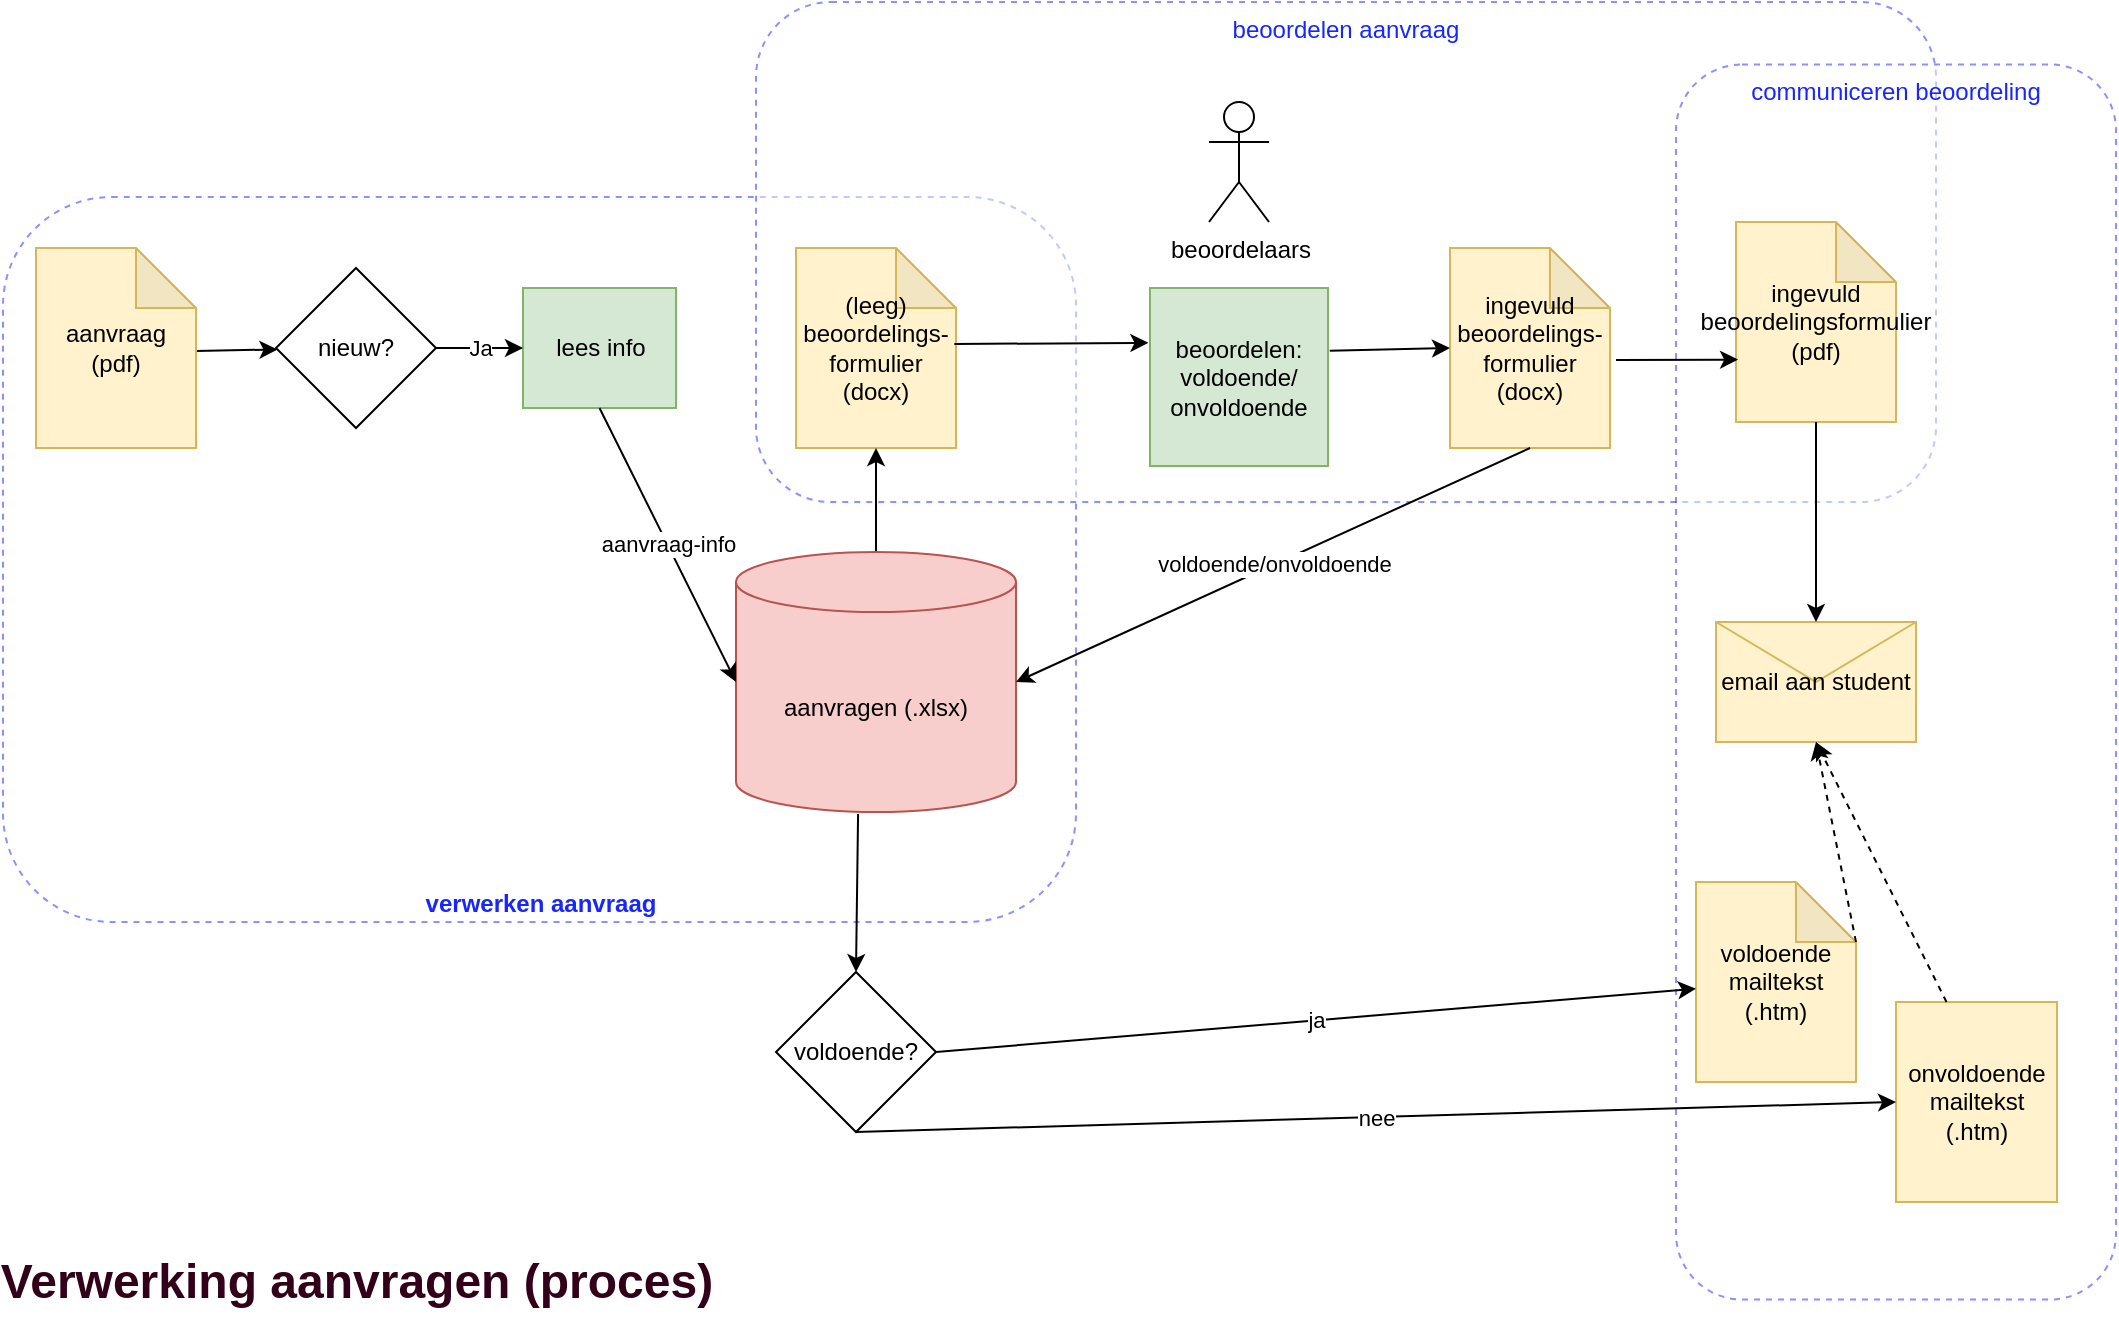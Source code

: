 <mxfile version="20.6.0" type="device"><diagram id="OUTxi8qpyZFzkUfuP6nd" name="Pagina-1"><mxGraphModel dx="1635" dy="803" grid="1" gridSize="10" guides="1" tooltips="1" connect="1" arrows="1" fold="1" page="1" pageScale="1" pageWidth="1169" pageHeight="827" math="0" shadow="0"><root><mxCell id="0"/><mxCell id="1" parent="0"/><mxCell id="C7LVtvewtKXA5ujoe2Sd-25" value="&lt;b&gt;&lt;font&gt;verwerken aanvraag&lt;/font&gt;&lt;/b&gt;" style="rounded=1;whiteSpace=wrap;html=1;dashed=1;align=center;verticalAlign=bottom;strokeColor=#1726FF;fontColor=#1726FF;opacity=50;imageHeight=24;" parent="1" vertex="1"><mxGeometry x="33.5" y="157.5" width="536.5" height="362.5" as="geometry"/></mxCell><mxCell id="C7LVtvewtKXA5ujoe2Sd-27" value="beoordelen aanvraag" style="rounded=1;whiteSpace=wrap;html=1;dashed=1;strokeColor=#1726FF;fontColor=#1726FF;verticalAlign=top;opacity=50;imageHeight=24;" parent="1" vertex="1"><mxGeometry x="410" y="60" width="590" height="250" as="geometry"/></mxCell><mxCell id="C7LVtvewtKXA5ujoe2Sd-29" value="communiceren beoordeling" style="rounded=1;whiteSpace=wrap;html=1;dashed=1;strokeColor=#1726FF;fontColor=#1726FF;verticalAlign=top;opacity=50;imageHeight=24;" parent="1" vertex="1"><mxGeometry x="870" y="91.25" width="220" height="617.5" as="geometry"/></mxCell><mxCell id="_Nc_ESVDjeGTKtajKFJF-2" value="lees info" style="rounded=0;whiteSpace=wrap;html=1;fillColor=#d5e8d4;strokeColor=#82b366;" parent="1" vertex="1"><mxGeometry x="293.5" y="203" width="76.5" height="60" as="geometry"/></mxCell><mxCell id="_Nc_ESVDjeGTKtajKFJF-6" value="nieuw?" style="rhombus;whiteSpace=wrap;html=1;" parent="1" vertex="1"><mxGeometry x="170" y="193" width="80" height="80" as="geometry"/></mxCell><mxCell id="_Nc_ESVDjeGTKtajKFJF-7" value="" style="endArrow=classic;html=1;rounded=0;exitX=0;exitY=0;exitDx=100;exitDy=22.5;exitPerimeter=0;" parent="1" target="_Nc_ESVDjeGTKtajKFJF-6" edge="1"><mxGeometry width="50" height="50" relative="1" as="geometry"><mxPoint x="130" y="234.5" as="sourcePoint"/><mxPoint x="440" y="542" as="targetPoint"/></mxGeometry></mxCell><mxCell id="_Nc_ESVDjeGTKtajKFJF-8" value="Ja" style="endArrow=classic;html=1;rounded=0;exitX=1;exitY=0.5;exitDx=0;exitDy=0;entryX=0;entryY=0.5;entryDx=0;entryDy=0;" parent="1" source="_Nc_ESVDjeGTKtajKFJF-6" target="_Nc_ESVDjeGTKtajKFJF-2" edge="1"><mxGeometry width="50" height="50" relative="1" as="geometry"><mxPoint x="390" y="592" as="sourcePoint"/><mxPoint x="440" y="542" as="targetPoint"/></mxGeometry></mxCell><mxCell id="_Nc_ESVDjeGTKtajKFJF-9" value="aanvraag (pdf)" style="shape=note;whiteSpace=wrap;html=1;backgroundOutline=1;darkOpacity=0.05;fillColor=#fff2cc;strokeColor=#d6b656;" parent="1" vertex="1"><mxGeometry x="50" y="183" width="80" height="100" as="geometry"/></mxCell><mxCell id="_Nc_ESVDjeGTKtajKFJF-11" value="(leeg) beoordelings-formulier (docx)" style="shape=note;whiteSpace=wrap;html=1;backgroundOutline=1;darkOpacity=0.05;fillColor=#fff2cc;strokeColor=#d6b656;" parent="1" vertex="1"><mxGeometry x="430" y="183" width="80" height="100" as="geometry"/></mxCell><mxCell id="_Nc_ESVDjeGTKtajKFJF-12" value="" style="endArrow=classic;html=1;rounded=0;exitX=0.5;exitY=0;exitDx=0;exitDy=0;exitPerimeter=0;" parent="1" source="C7LVtvewtKXA5ujoe2Sd-3" target="_Nc_ESVDjeGTKtajKFJF-11" edge="1"><mxGeometry width="50" height="50" relative="1" as="geometry"><mxPoint x="370" y="232" as="sourcePoint"/><mxPoint x="410" y="232" as="targetPoint"/></mxGeometry></mxCell><mxCell id="_Nc_ESVDjeGTKtajKFJF-13" value="beoordelaars" style="shape=umlActor;verticalLabelPosition=bottom;verticalAlign=top;html=1;outlineConnect=0;" parent="1" vertex="1"><mxGeometry x="636.5" y="110" width="30" height="60" as="geometry"/></mxCell><mxCell id="_Nc_ESVDjeGTKtajKFJF-14" value="" style="endArrow=classic;html=1;rounded=0;exitX=0.99;exitY=0.48;exitDx=0;exitDy=0;exitPerimeter=0;entryX=-0.009;entryY=0.308;entryDx=0;entryDy=0;entryPerimeter=0;" parent="1" source="_Nc_ESVDjeGTKtajKFJF-11" target="_Nc_ESVDjeGTKtajKFJF-15" edge="1"><mxGeometry width="50" height="50" relative="1" as="geometry"><mxPoint x="490" y="450" as="sourcePoint"/><mxPoint x="540" y="230" as="targetPoint"/></mxGeometry></mxCell><mxCell id="_Nc_ESVDjeGTKtajKFJF-15" value="beoordelen: voldoende/ onvoldoende" style="whiteSpace=wrap;html=1;aspect=fixed;fillColor=#d5e8d4;strokeColor=#82b366;" parent="1" vertex="1"><mxGeometry x="607" y="203" width="89" height="89" as="geometry"/></mxCell><mxCell id="C7LVtvewtKXA5ujoe2Sd-1" value="ingevuld beoordelings-formulier (docx)" style="shape=note;whiteSpace=wrap;html=1;backgroundOutline=1;darkOpacity=0.05;fillColor=#fff2cc;strokeColor=#d6b656;" parent="1" vertex="1"><mxGeometry x="757" y="183" width="80" height="100" as="geometry"/></mxCell><mxCell id="C7LVtvewtKXA5ujoe2Sd-2" value="" style="endArrow=classic;html=1;rounded=0;entryX=0;entryY=0.5;entryDx=0;entryDy=0;entryPerimeter=0;exitX=1.01;exitY=0.352;exitDx=0;exitDy=0;exitPerimeter=0;" parent="1" source="_Nc_ESVDjeGTKtajKFJF-15" target="C7LVtvewtKXA5ujoe2Sd-1" edge="1"><mxGeometry width="50" height="50" relative="1" as="geometry"><mxPoint x="640" y="260" as="sourcePoint"/><mxPoint x="690" y="210" as="targetPoint"/></mxGeometry></mxCell><mxCell id="C7LVtvewtKXA5ujoe2Sd-3" value="aanvragen (.xlsx)" style="shape=cylinder3;whiteSpace=wrap;html=1;boundedLbl=1;backgroundOutline=1;size=15;fillColor=#f8cecc;strokeColor=#b85450;" parent="1" vertex="1"><mxGeometry x="400" y="335" width="140" height="130" as="geometry"/></mxCell><mxCell id="C7LVtvewtKXA5ujoe2Sd-4" value="aanvraag-info" style="endArrow=classic;html=1;rounded=0;exitX=0.5;exitY=1;exitDx=0;exitDy=0;entryX=0;entryY=0.5;entryDx=0;entryDy=0;entryPerimeter=0;labelPosition=center;verticalLabelPosition=middle;align=center;verticalAlign=middle;" parent="1" source="_Nc_ESVDjeGTKtajKFJF-2" target="C7LVtvewtKXA5ujoe2Sd-3" edge="1"><mxGeometry width="50" height="50" relative="1" as="geometry"><mxPoint x="390" y="460" as="sourcePoint"/><mxPoint x="440" y="410" as="targetPoint"/></mxGeometry></mxCell><mxCell id="C7LVtvewtKXA5ujoe2Sd-5" value="voldoende/onvoldoende" style="endArrow=classic;html=1;rounded=0;entryX=1;entryY=0.5;entryDx=0;entryDy=0;entryPerimeter=0;exitX=0.5;exitY=1;exitDx=0;exitDy=0;exitPerimeter=0;" parent="1" source="C7LVtvewtKXA5ujoe2Sd-1" target="C7LVtvewtKXA5ujoe2Sd-3" edge="1"><mxGeometry width="50" height="50" relative="1" as="geometry"><mxPoint x="540" y="380" as="sourcePoint"/><mxPoint x="440" y="410" as="targetPoint"/></mxGeometry></mxCell><mxCell id="C7LVtvewtKXA5ujoe2Sd-6" value="voldoende?" style="rhombus;whiteSpace=wrap;html=1;" parent="1" vertex="1"><mxGeometry x="420" y="545" width="80" height="80" as="geometry"/></mxCell><mxCell id="C7LVtvewtKXA5ujoe2Sd-7" value="" style="endArrow=classic;html=1;rounded=0;exitX=0.436;exitY=1.008;exitDx=0;exitDy=0;exitPerimeter=0;entryX=0.5;entryY=0;entryDx=0;entryDy=0;" parent="1" source="C7LVtvewtKXA5ujoe2Sd-3" target="C7LVtvewtKXA5ujoe2Sd-6" edge="1"><mxGeometry width="50" height="50" relative="1" as="geometry"><mxPoint x="200" y="580" as="sourcePoint"/><mxPoint x="250" y="530" as="targetPoint"/></mxGeometry></mxCell><mxCell id="C7LVtvewtKXA5ujoe2Sd-8" value="voldoende mailtekst (.htm)" style="shape=note;whiteSpace=wrap;html=1;backgroundOutline=1;darkOpacity=0.05;fillColor=#fff2cc;strokeColor=#d6b656;" parent="1" vertex="1"><mxGeometry x="880" y="500" width="80" height="100" as="geometry"/></mxCell><mxCell id="C7LVtvewtKXA5ujoe2Sd-9" value="onvoldoende mailtekst (.htm)" style="shape=note;whiteSpace=wrap;html=1;backgroundOutline=1;darkOpacity=0.05;fillColor=#fff2cc;strokeColor=#d6b656;size=0;" parent="1" vertex="1"><mxGeometry x="980" y="560" width="80.5" height="100" as="geometry"/></mxCell><mxCell id="C7LVtvewtKXA5ujoe2Sd-10" value="ingevuld beoordelingsformulier (pdf)" style="shape=note;whiteSpace=wrap;html=1;backgroundOutline=1;darkOpacity=0.05;fillColor=#fff2cc;strokeColor=#d6b656;" parent="1" vertex="1"><mxGeometry x="900" y="170" width="80" height="100" as="geometry"/></mxCell><mxCell id="C7LVtvewtKXA5ujoe2Sd-11" value="" style="endArrow=classic;html=1;rounded=0;entryX=0.013;entryY=0.688;entryDx=0;entryDy=0;entryPerimeter=0;" parent="1" target="C7LVtvewtKXA5ujoe2Sd-10" edge="1"><mxGeometry width="50" height="50" relative="1" as="geometry"><mxPoint x="840" y="239" as="sourcePoint"/><mxPoint x="440" y="490" as="targetPoint"/></mxGeometry></mxCell><mxCell id="C7LVtvewtKXA5ujoe2Sd-12" value="ja" style="endArrow=classic;html=1;rounded=0;exitX=1;exitY=0.5;exitDx=0;exitDy=0;" parent="1" source="C7LVtvewtKXA5ujoe2Sd-6" target="C7LVtvewtKXA5ujoe2Sd-8" edge="1"><mxGeometry width="50" height="50" relative="1" as="geometry"><mxPoint x="390" y="540" as="sourcePoint"/><mxPoint x="530" y="585" as="targetPoint"/></mxGeometry></mxCell><mxCell id="C7LVtvewtKXA5ujoe2Sd-13" value="nee" style="endArrow=classic;html=1;rounded=0;exitX=0.5;exitY=1;exitDx=0;exitDy=0;entryX=0;entryY=0.5;entryDx=0;entryDy=0;entryPerimeter=0;" parent="1" source="C7LVtvewtKXA5ujoe2Sd-6" target="C7LVtvewtKXA5ujoe2Sd-9" edge="1"><mxGeometry width="50" height="50" relative="1" as="geometry"><mxPoint x="390" y="540" as="sourcePoint"/><mxPoint x="440" y="490" as="targetPoint"/></mxGeometry></mxCell><mxCell id="C7LVtvewtKXA5ujoe2Sd-15" value="email aan student" style="shape=message;html=1;whiteSpace=wrap;html=1;outlineConnect=0;fillColor=#fff2cc;strokeColor=#d6b656;" parent="1" vertex="1"><mxGeometry x="890" y="370" width="100" height="60" as="geometry"/></mxCell><mxCell id="C7LVtvewtKXA5ujoe2Sd-16" value="" style="endArrow=classic;html=1;rounded=0;exitX=0.5;exitY=1;exitDx=0;exitDy=0;exitPerimeter=0;" parent="1" source="C7LVtvewtKXA5ujoe2Sd-10" target="C7LVtvewtKXA5ujoe2Sd-15" edge="1"><mxGeometry width="50" height="50" relative="1" as="geometry"><mxPoint x="390" y="540" as="sourcePoint"/><mxPoint x="440" y="490" as="targetPoint"/></mxGeometry></mxCell><mxCell id="C7LVtvewtKXA5ujoe2Sd-19" value="" style="endArrow=classic;html=1;rounded=0;dashed=1;exitX=0;exitY=0;exitDx=25.25;exitDy=0;exitPerimeter=0;entryX=0.5;entryY=1;entryDx=0;entryDy=0;" parent="1" source="C7LVtvewtKXA5ujoe2Sd-9" target="C7LVtvewtKXA5ujoe2Sd-15" edge="1"><mxGeometry width="50" height="50" relative="1" as="geometry"><mxPoint x="690" y="830" as="sourcePoint"/><mxPoint x="740" y="780" as="targetPoint"/></mxGeometry></mxCell><mxCell id="C7LVtvewtKXA5ujoe2Sd-20" value="" style="endArrow=classic;html=1;rounded=0;dashed=1;exitX=0;exitY=0;exitDx=80;exitDy=30;exitPerimeter=0;entryX=0.5;entryY=1;entryDx=0;entryDy=0;" parent="1" source="C7LVtvewtKXA5ujoe2Sd-8" target="C7LVtvewtKXA5ujoe2Sd-15" edge="1"><mxGeometry width="50" height="50" relative="1" as="geometry"><mxPoint x="620" y="705" as="sourcePoint"/><mxPoint x="663.439" y="490" as="targetPoint"/></mxGeometry></mxCell><mxCell id="C7LVtvewtKXA5ujoe2Sd-30" value="Verwerking aanvragen (proces)" style="text;strokeColor=none;fillColor=none;html=1;fontSize=24;fontStyle=1;verticalAlign=middle;align=center;dashed=1;fontColor=#33001A;opacity=50;" parent="1" vertex="1"><mxGeometry x="160" y="680" width="100" height="40" as="geometry"/></mxCell></root></mxGraphModel></diagram></mxfile>